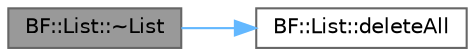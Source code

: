 digraph "BF::List::~List"
{
 // LATEX_PDF_SIZE
  bgcolor="transparent";
  edge [fontname=Helvetica,fontsize=10,labelfontname=Helvetica,labelfontsize=10];
  node [fontname=Helvetica,fontsize=10,shape=box,height=0.2,width=0.4];
  rankdir="LR";
  Node1 [id="Node000001",label="BF::List::~List",height=0.2,width=0.4,color="gray40", fillcolor="grey60", style="filled", fontcolor="black",tooltip=" "];
  Node1 -> Node2 [id="edge1_Node000001_Node000002",color="steelblue1",style="solid",tooltip=" "];
  Node2 [id="Node000002",label="BF::List::deleteAll",height=0.2,width=0.4,color="grey40", fillcolor="white", style="filled",URL="$d1/de0/classBF_1_1List.html#aca9c3911caa8108c888c9b2631695af0",tooltip=" "];
}
